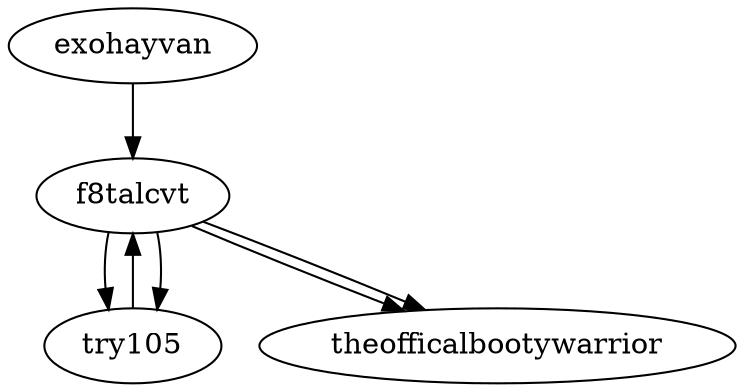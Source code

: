 // Family Tree
digraph {
	exohayvan -> f8talcvt
	f8talcvt -> try105
	try105 -> f8talcvt
	f8talcvt -> try105
	f8talcvt -> theofficalbootywarrior
	f8talcvt -> theofficalbootywarrior
}
